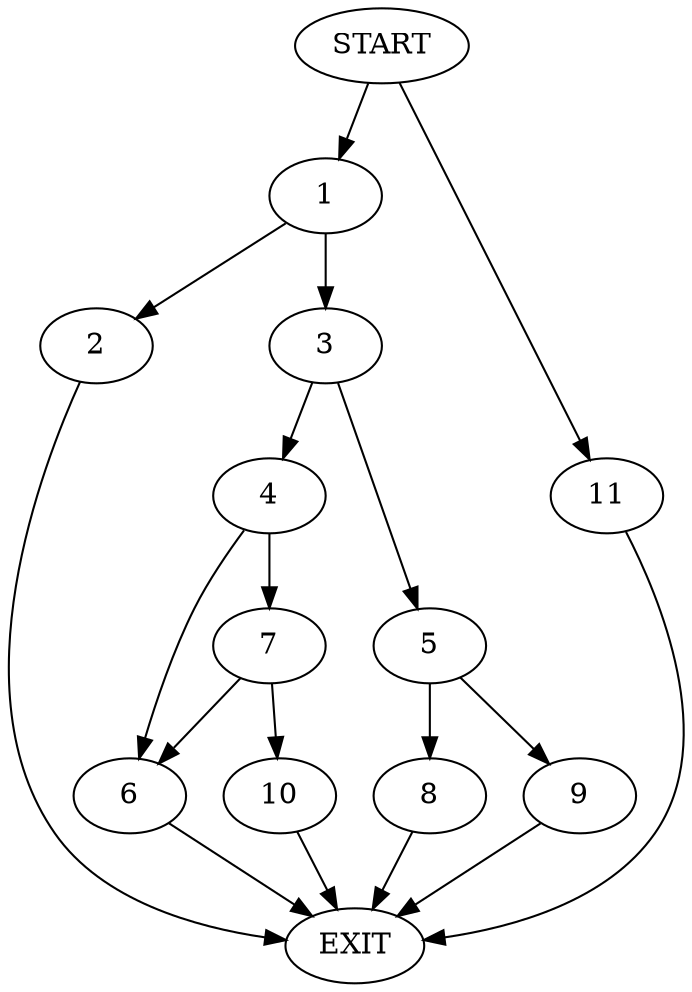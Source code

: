 digraph {
0 [label="START"]
12 [label="EXIT"]
0 -> 1
1 -> 2
1 -> 3
2 -> 12
3 -> 4
3 -> 5
4 -> 6
4 -> 7
5 -> 8
5 -> 9
6 -> 12
7 -> 10
7 -> 6
10 -> 12
0 -> 11
11 -> 12
8 -> 12
9 -> 12
}
